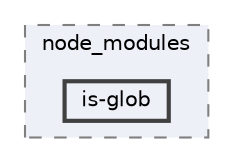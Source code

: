 digraph "pkiclassroomrescheduler/src/main/frontend/node_modules/is-glob"
{
 // LATEX_PDF_SIZE
  bgcolor="transparent";
  edge [fontname=Helvetica,fontsize=10,labelfontname=Helvetica,labelfontsize=10];
  node [fontname=Helvetica,fontsize=10,shape=box,height=0.2,width=0.4];
  compound=true
  subgraph clusterdir_72953eda66ccb3a2722c28e1c3e6c23b {
    graph [ bgcolor="#edf0f7", pencolor="grey50", label="node_modules", fontname=Helvetica,fontsize=10 style="filled,dashed", URL="dir_72953eda66ccb3a2722c28e1c3e6c23b.html",tooltip=""]
  dir_b9eb8799a4155e30cbcf55e3e09822fd [label="is-glob", fillcolor="#edf0f7", color="grey25", style="filled,bold", URL="dir_b9eb8799a4155e30cbcf55e3e09822fd.html",tooltip=""];
  }
}
